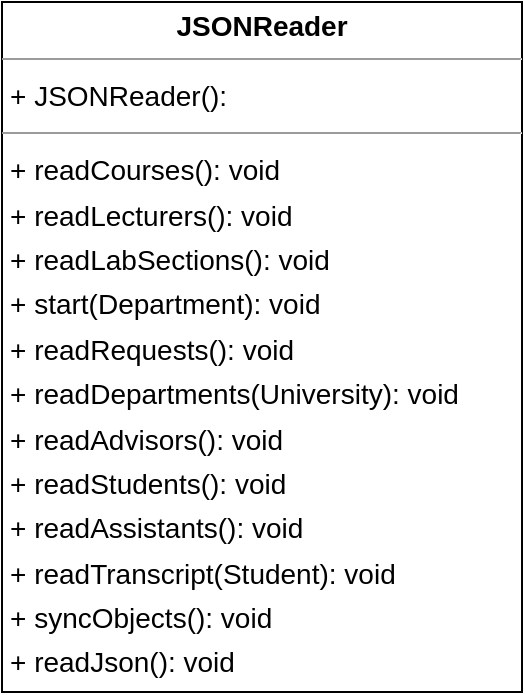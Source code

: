 <mxfile version="22.1.2" type="device">
  <diagram name="Page-1" id="Yk8xZrieWkyB17zeY9NR">
    <mxGraphModel dx="2117" dy="1790" grid="1" gridSize="10" guides="1" tooltips="1" connect="1" arrows="1" fold="1" page="1" pageScale="1" pageWidth="827" pageHeight="1169" math="0" shadow="0">
      <root>
        <mxCell id="0" />
        <mxCell id="1" parent="0" />
        <mxCell id="UIc3vDAw5HL-iOA0IhkN-1" value="&lt;p style=&quot;margin:0px;margin-top:4px;text-align:center;&quot;&gt;&lt;b&gt;JSONReader&lt;/b&gt;&lt;/p&gt;&lt;hr size=&quot;1&quot;/&gt;&lt;p style=&quot;margin:0 0 0 4px;line-height:1.6;&quot;&gt;+ JSONReader(): &lt;/p&gt;&lt;hr size=&quot;1&quot;/&gt;&lt;p style=&quot;margin:0 0 0 4px;line-height:1.6;&quot;&gt;+ readCourses(): void&lt;br/&gt;+ readLecturers(): void&lt;br/&gt;+ readLabSections(): void&lt;br/&gt;+ start(Department): void&lt;br/&gt;+ readRequests(): void&lt;br/&gt;+ readDepartments(University): void&lt;br/&gt;+ readAdvisors(): void&lt;br/&gt;+ readStudents(): void&lt;br/&gt;+ readAssistants(): void&lt;br/&gt;+ readTranscript(Student): void&lt;br/&gt;+ syncObjects(): void&lt;br/&gt;+ readJson(): void&lt;/p&gt;" style="verticalAlign=top;align=left;overflow=fill;fontSize=14;fontFamily=Helvetica;html=1;rounded=0;shadow=0;comic=0;labelBackgroundColor=none;strokeWidth=1;" vertex="1" parent="1">
          <mxGeometry x="-57" y="-175" width="260" height="345" as="geometry" />
        </mxCell>
      </root>
    </mxGraphModel>
  </diagram>
</mxfile>
